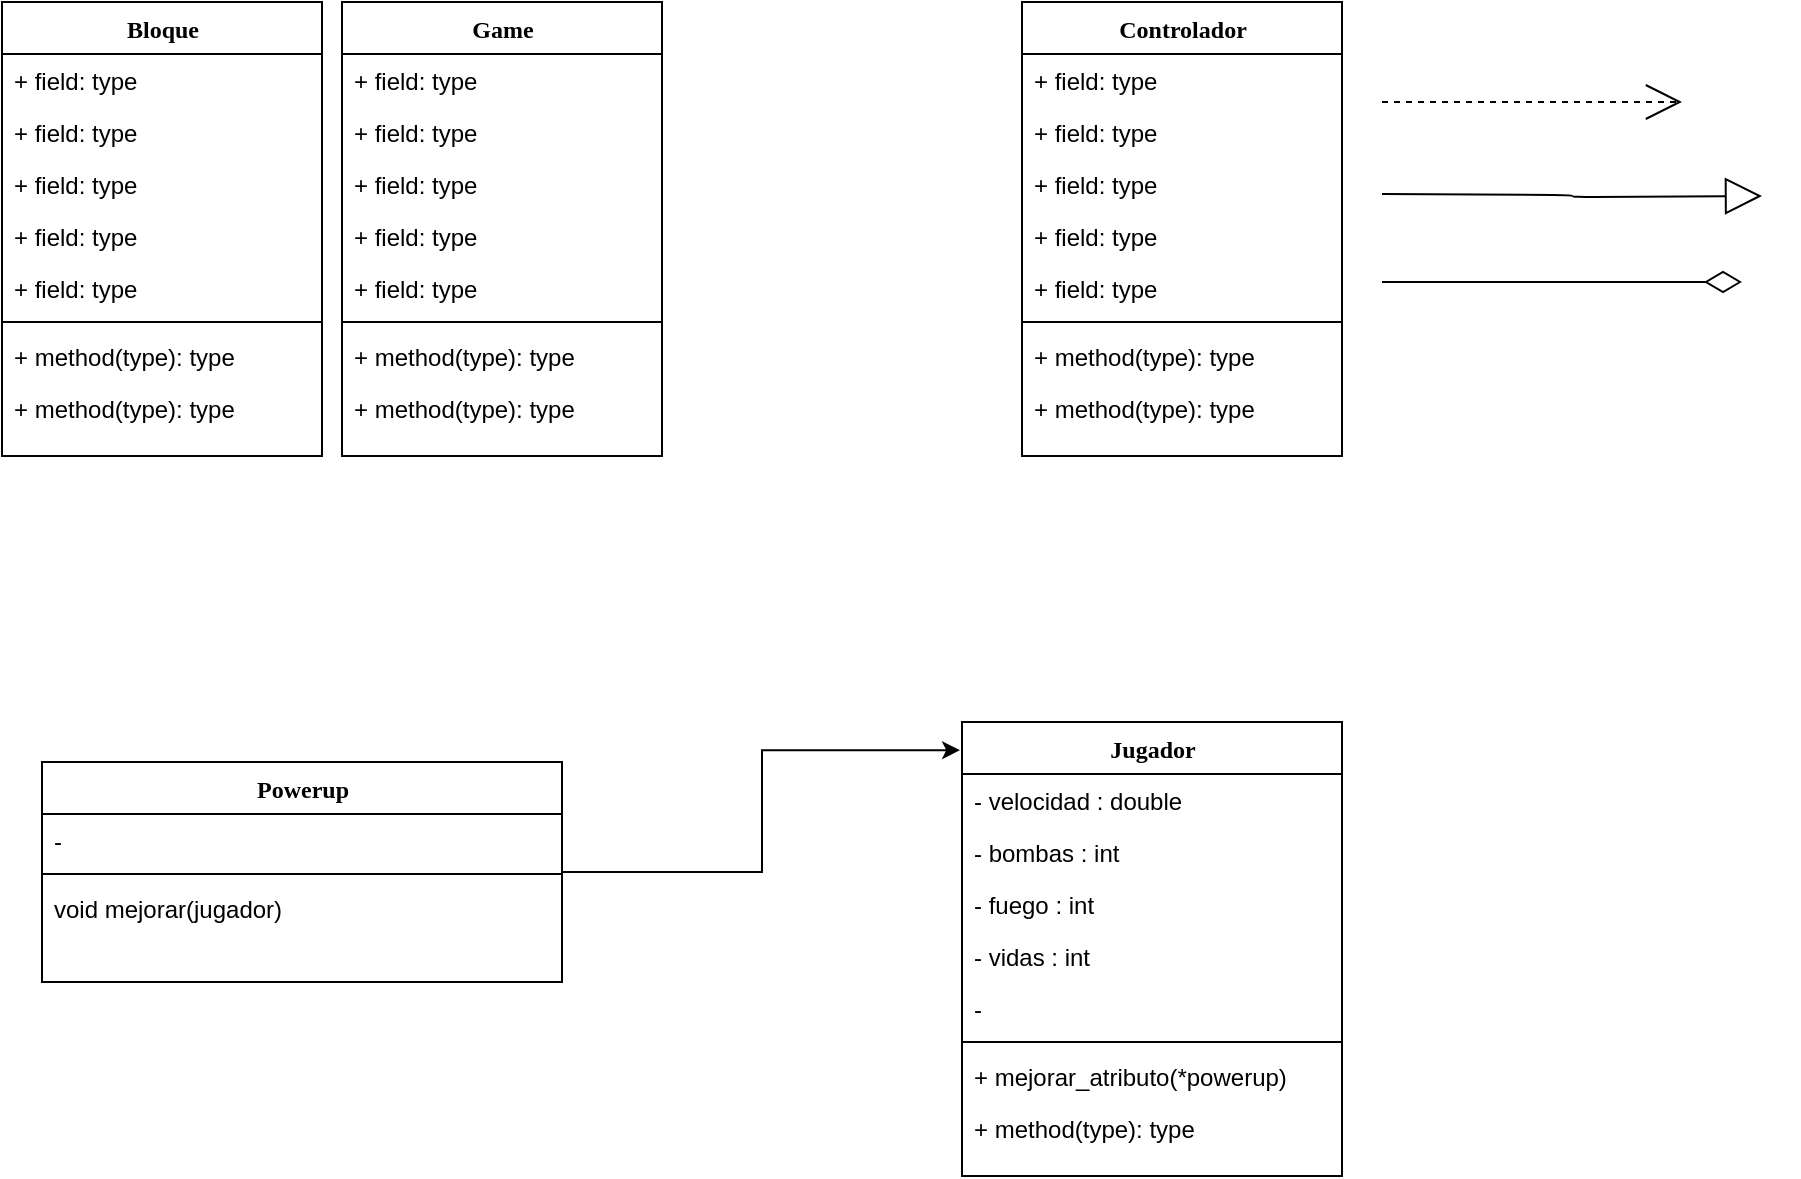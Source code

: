 <mxfile version="24.5.2" type="github">
  <diagram name="Page-1" id="9f46799a-70d6-7492-0946-bef42562c5a5">
    <mxGraphModel dx="1119" dy="473" grid="1" gridSize="10" guides="1" tooltips="1" connect="1" arrows="1" fold="1" page="1" pageScale="1" pageWidth="1100" pageHeight="850" background="none" math="0" shadow="0">
      <root>
        <mxCell id="0" />
        <mxCell id="1" parent="0" />
        <mxCell id="78961159f06e98e8-17" value="Bloque" style="swimlane;html=1;fontStyle=1;align=center;verticalAlign=top;childLayout=stackLayout;horizontal=1;startSize=26;horizontalStack=0;resizeParent=1;resizeLast=0;collapsible=1;marginBottom=0;swimlaneFillColor=#ffffff;rounded=0;shadow=0;comic=0;labelBackgroundColor=none;strokeWidth=1;fillColor=none;fontFamily=Verdana;fontSize=12" parent="1" vertex="1">
          <mxGeometry x="130" y="100" width="160" height="227" as="geometry" />
        </mxCell>
        <mxCell id="78961159f06e98e8-21" value="+ field: type" style="text;html=1;strokeColor=none;fillColor=none;align=left;verticalAlign=top;spacingLeft=4;spacingRight=4;whiteSpace=wrap;overflow=hidden;rotatable=0;points=[[0,0.5],[1,0.5]];portConstraint=eastwest;" parent="78961159f06e98e8-17" vertex="1">
          <mxGeometry y="26" width="160" height="26" as="geometry" />
        </mxCell>
        <mxCell id="78961159f06e98e8-23" value="+ field: type" style="text;html=1;strokeColor=none;fillColor=none;align=left;verticalAlign=top;spacingLeft=4;spacingRight=4;whiteSpace=wrap;overflow=hidden;rotatable=0;points=[[0,0.5],[1,0.5]];portConstraint=eastwest;" parent="78961159f06e98e8-17" vertex="1">
          <mxGeometry y="52" width="160" height="26" as="geometry" />
        </mxCell>
        <mxCell id="78961159f06e98e8-25" value="+ field: type" style="text;html=1;strokeColor=none;fillColor=none;align=left;verticalAlign=top;spacingLeft=4;spacingRight=4;whiteSpace=wrap;overflow=hidden;rotatable=0;points=[[0,0.5],[1,0.5]];portConstraint=eastwest;" parent="78961159f06e98e8-17" vertex="1">
          <mxGeometry y="78" width="160" height="26" as="geometry" />
        </mxCell>
        <mxCell id="78961159f06e98e8-26" value="+ field: type" style="text;html=1;strokeColor=none;fillColor=none;align=left;verticalAlign=top;spacingLeft=4;spacingRight=4;whiteSpace=wrap;overflow=hidden;rotatable=0;points=[[0,0.5],[1,0.5]];portConstraint=eastwest;" parent="78961159f06e98e8-17" vertex="1">
          <mxGeometry y="104" width="160" height="26" as="geometry" />
        </mxCell>
        <mxCell id="78961159f06e98e8-24" value="+ field: type" style="text;html=1;strokeColor=none;fillColor=none;align=left;verticalAlign=top;spacingLeft=4;spacingRight=4;whiteSpace=wrap;overflow=hidden;rotatable=0;points=[[0,0.5],[1,0.5]];portConstraint=eastwest;" parent="78961159f06e98e8-17" vertex="1">
          <mxGeometry y="130" width="160" height="26" as="geometry" />
        </mxCell>
        <mxCell id="78961159f06e98e8-19" value="" style="line;html=1;strokeWidth=1;fillColor=none;align=left;verticalAlign=middle;spacingTop=-1;spacingLeft=3;spacingRight=3;rotatable=0;labelPosition=right;points=[];portConstraint=eastwest;" parent="78961159f06e98e8-17" vertex="1">
          <mxGeometry y="156" width="160" height="8" as="geometry" />
        </mxCell>
        <mxCell id="78961159f06e98e8-20" value="+ method(type): type" style="text;html=1;strokeColor=none;fillColor=none;align=left;verticalAlign=top;spacingLeft=4;spacingRight=4;whiteSpace=wrap;overflow=hidden;rotatable=0;points=[[0,0.5],[1,0.5]];portConstraint=eastwest;" parent="78961159f06e98e8-17" vertex="1">
          <mxGeometry y="164" width="160" height="26" as="geometry" />
        </mxCell>
        <mxCell id="78961159f06e98e8-27" value="+ method(type): type" style="text;html=1;strokeColor=none;fillColor=none;align=left;verticalAlign=top;spacingLeft=4;spacingRight=4;whiteSpace=wrap;overflow=hidden;rotatable=0;points=[[0,0.5],[1,0.5]];portConstraint=eastwest;" parent="78961159f06e98e8-17" vertex="1">
          <mxGeometry y="190" width="160" height="26" as="geometry" />
        </mxCell>
        <mxCell id="78961159f06e98e8-122" style="edgeStyle=elbowEdgeStyle;html=1;labelBackgroundColor=none;startFill=0;startSize=8;endArrow=open;endFill=0;endSize=16;fontFamily=Verdana;fontSize=12;elbow=vertical;dashed=1;" parent="1" edge="1">
          <mxGeometry relative="1" as="geometry">
            <mxPoint x="820" y="150" as="sourcePoint" />
            <mxPoint x="970" y="150" as="targetPoint" />
          </mxGeometry>
        </mxCell>
        <mxCell id="78961159f06e98e8-127" style="edgeStyle=orthogonalEdgeStyle;html=1;labelBackgroundColor=none;startFill=0;startSize=8;endArrow=block;endFill=0;endSize=16;fontFamily=Verdana;fontSize=12;" parent="1" edge="1">
          <mxGeometry relative="1" as="geometry">
            <mxPoint x="820" y="196" as="sourcePoint" />
            <mxPoint x="1010" y="197" as="targetPoint" />
          </mxGeometry>
        </mxCell>
        <mxCell id="78961159f06e98e8-121" style="edgeStyle=elbowEdgeStyle;html=1;labelBackgroundColor=none;startFill=0;startSize=8;endArrow=diamondThin;endFill=0;endSize=16;fontFamily=Verdana;fontSize=12;elbow=vertical;" parent="1" edge="1">
          <mxGeometry relative="1" as="geometry">
            <mxPoint x="820" y="240" as="sourcePoint" />
            <mxPoint x="1000" y="240" as="targetPoint" />
          </mxGeometry>
        </mxCell>
        <mxCell id="TiaarAnpsX1QxhETifnk-1" value="Game" style="swimlane;html=1;fontStyle=1;align=center;verticalAlign=top;childLayout=stackLayout;horizontal=1;startSize=26;horizontalStack=0;resizeParent=1;resizeLast=0;collapsible=1;marginBottom=0;swimlaneFillColor=#ffffff;rounded=0;shadow=0;comic=0;labelBackgroundColor=none;strokeWidth=1;fillColor=none;fontFamily=Verdana;fontSize=12" parent="1" vertex="1">
          <mxGeometry x="300" y="100" width="160" height="227" as="geometry" />
        </mxCell>
        <mxCell id="TiaarAnpsX1QxhETifnk-2" value="+ field: type" style="text;html=1;strokeColor=none;fillColor=none;align=left;verticalAlign=top;spacingLeft=4;spacingRight=4;whiteSpace=wrap;overflow=hidden;rotatable=0;points=[[0,0.5],[1,0.5]];portConstraint=eastwest;" parent="TiaarAnpsX1QxhETifnk-1" vertex="1">
          <mxGeometry y="26" width="160" height="26" as="geometry" />
        </mxCell>
        <mxCell id="TiaarAnpsX1QxhETifnk-3" value="+ field: type" style="text;html=1;strokeColor=none;fillColor=none;align=left;verticalAlign=top;spacingLeft=4;spacingRight=4;whiteSpace=wrap;overflow=hidden;rotatable=0;points=[[0,0.5],[1,0.5]];portConstraint=eastwest;" parent="TiaarAnpsX1QxhETifnk-1" vertex="1">
          <mxGeometry y="52" width="160" height="26" as="geometry" />
        </mxCell>
        <mxCell id="TiaarAnpsX1QxhETifnk-4" value="+ field: type" style="text;html=1;strokeColor=none;fillColor=none;align=left;verticalAlign=top;spacingLeft=4;spacingRight=4;whiteSpace=wrap;overflow=hidden;rotatable=0;points=[[0,0.5],[1,0.5]];portConstraint=eastwest;" parent="TiaarAnpsX1QxhETifnk-1" vertex="1">
          <mxGeometry y="78" width="160" height="26" as="geometry" />
        </mxCell>
        <mxCell id="TiaarAnpsX1QxhETifnk-5" value="+ field: type" style="text;html=1;strokeColor=none;fillColor=none;align=left;verticalAlign=top;spacingLeft=4;spacingRight=4;whiteSpace=wrap;overflow=hidden;rotatable=0;points=[[0,0.5],[1,0.5]];portConstraint=eastwest;" parent="TiaarAnpsX1QxhETifnk-1" vertex="1">
          <mxGeometry y="104" width="160" height="26" as="geometry" />
        </mxCell>
        <mxCell id="TiaarAnpsX1QxhETifnk-6" value="+ field: type" style="text;html=1;strokeColor=none;fillColor=none;align=left;verticalAlign=top;spacingLeft=4;spacingRight=4;whiteSpace=wrap;overflow=hidden;rotatable=0;points=[[0,0.5],[1,0.5]];portConstraint=eastwest;" parent="TiaarAnpsX1QxhETifnk-1" vertex="1">
          <mxGeometry y="130" width="160" height="26" as="geometry" />
        </mxCell>
        <mxCell id="TiaarAnpsX1QxhETifnk-7" value="" style="line;html=1;strokeWidth=1;fillColor=none;align=left;verticalAlign=middle;spacingTop=-1;spacingLeft=3;spacingRight=3;rotatable=0;labelPosition=right;points=[];portConstraint=eastwest;" parent="TiaarAnpsX1QxhETifnk-1" vertex="1">
          <mxGeometry y="156" width="160" height="8" as="geometry" />
        </mxCell>
        <mxCell id="TiaarAnpsX1QxhETifnk-8" value="+ method(type): type" style="text;html=1;strokeColor=none;fillColor=none;align=left;verticalAlign=top;spacingLeft=4;spacingRight=4;whiteSpace=wrap;overflow=hidden;rotatable=0;points=[[0,0.5],[1,0.5]];portConstraint=eastwest;" parent="TiaarAnpsX1QxhETifnk-1" vertex="1">
          <mxGeometry y="164" width="160" height="26" as="geometry" />
        </mxCell>
        <mxCell id="TiaarAnpsX1QxhETifnk-9" value="+ method(type): type" style="text;html=1;strokeColor=none;fillColor=none;align=left;verticalAlign=top;spacingLeft=4;spacingRight=4;whiteSpace=wrap;overflow=hidden;rotatable=0;points=[[0,0.5],[1,0.5]];portConstraint=eastwest;" parent="TiaarAnpsX1QxhETifnk-1" vertex="1">
          <mxGeometry y="190" width="160" height="26" as="geometry" />
        </mxCell>
        <mxCell id="TiaarAnpsX1QxhETifnk-10" value="Controlador" style="swimlane;html=1;fontStyle=1;align=center;verticalAlign=top;childLayout=stackLayout;horizontal=1;startSize=26;horizontalStack=0;resizeParent=1;resizeLast=0;collapsible=1;marginBottom=0;swimlaneFillColor=#ffffff;rounded=0;shadow=0;comic=0;labelBackgroundColor=none;strokeWidth=1;fillColor=none;fontFamily=Verdana;fontSize=12" parent="1" vertex="1">
          <mxGeometry x="640" y="100" width="160" height="227" as="geometry" />
        </mxCell>
        <mxCell id="TiaarAnpsX1QxhETifnk-11" value="+ field: type" style="text;html=1;strokeColor=none;fillColor=none;align=left;verticalAlign=top;spacingLeft=4;spacingRight=4;whiteSpace=wrap;overflow=hidden;rotatable=0;points=[[0,0.5],[1,0.5]];portConstraint=eastwest;" parent="TiaarAnpsX1QxhETifnk-10" vertex="1">
          <mxGeometry y="26" width="160" height="26" as="geometry" />
        </mxCell>
        <mxCell id="TiaarAnpsX1QxhETifnk-12" value="+ field: type" style="text;html=1;strokeColor=none;fillColor=none;align=left;verticalAlign=top;spacingLeft=4;spacingRight=4;whiteSpace=wrap;overflow=hidden;rotatable=0;points=[[0,0.5],[1,0.5]];portConstraint=eastwest;" parent="TiaarAnpsX1QxhETifnk-10" vertex="1">
          <mxGeometry y="52" width="160" height="26" as="geometry" />
        </mxCell>
        <mxCell id="TiaarAnpsX1QxhETifnk-13" value="+ field: type" style="text;html=1;strokeColor=none;fillColor=none;align=left;verticalAlign=top;spacingLeft=4;spacingRight=4;whiteSpace=wrap;overflow=hidden;rotatable=0;points=[[0,0.5],[1,0.5]];portConstraint=eastwest;" parent="TiaarAnpsX1QxhETifnk-10" vertex="1">
          <mxGeometry y="78" width="160" height="26" as="geometry" />
        </mxCell>
        <mxCell id="TiaarAnpsX1QxhETifnk-14" value="+ field: type" style="text;html=1;strokeColor=none;fillColor=none;align=left;verticalAlign=top;spacingLeft=4;spacingRight=4;whiteSpace=wrap;overflow=hidden;rotatable=0;points=[[0,0.5],[1,0.5]];portConstraint=eastwest;" parent="TiaarAnpsX1QxhETifnk-10" vertex="1">
          <mxGeometry y="104" width="160" height="26" as="geometry" />
        </mxCell>
        <mxCell id="TiaarAnpsX1QxhETifnk-15" value="+ field: type" style="text;html=1;strokeColor=none;fillColor=none;align=left;verticalAlign=top;spacingLeft=4;spacingRight=4;whiteSpace=wrap;overflow=hidden;rotatable=0;points=[[0,0.5],[1,0.5]];portConstraint=eastwest;" parent="TiaarAnpsX1QxhETifnk-10" vertex="1">
          <mxGeometry y="130" width="160" height="26" as="geometry" />
        </mxCell>
        <mxCell id="TiaarAnpsX1QxhETifnk-16" value="" style="line;html=1;strokeWidth=1;fillColor=none;align=left;verticalAlign=middle;spacingTop=-1;spacingLeft=3;spacingRight=3;rotatable=0;labelPosition=right;points=[];portConstraint=eastwest;" parent="TiaarAnpsX1QxhETifnk-10" vertex="1">
          <mxGeometry y="156" width="160" height="8" as="geometry" />
        </mxCell>
        <mxCell id="TiaarAnpsX1QxhETifnk-17" value="+ method(type): type" style="text;html=1;strokeColor=none;fillColor=none;align=left;verticalAlign=top;spacingLeft=4;spacingRight=4;whiteSpace=wrap;overflow=hidden;rotatable=0;points=[[0,0.5],[1,0.5]];portConstraint=eastwest;" parent="TiaarAnpsX1QxhETifnk-10" vertex="1">
          <mxGeometry y="164" width="160" height="26" as="geometry" />
        </mxCell>
        <mxCell id="TiaarAnpsX1QxhETifnk-18" value="+ method(type): type" style="text;html=1;strokeColor=none;fillColor=none;align=left;verticalAlign=top;spacingLeft=4;spacingRight=4;whiteSpace=wrap;overflow=hidden;rotatable=0;points=[[0,0.5],[1,0.5]];portConstraint=eastwest;" parent="TiaarAnpsX1QxhETifnk-10" vertex="1">
          <mxGeometry y="190" width="160" height="26" as="geometry" />
        </mxCell>
        <mxCell id="TiaarAnpsX1QxhETifnk-19" value="Jugador" style="swimlane;html=1;fontStyle=1;align=center;verticalAlign=top;childLayout=stackLayout;horizontal=1;startSize=26;horizontalStack=0;resizeParent=1;resizeLast=0;collapsible=1;marginBottom=0;swimlaneFillColor=#ffffff;rounded=0;shadow=0;comic=0;labelBackgroundColor=none;strokeWidth=1;fillColor=none;fontFamily=Verdana;fontSize=12" parent="1" vertex="1">
          <mxGeometry x="610" y="460" width="190" height="227" as="geometry" />
        </mxCell>
        <mxCell id="TiaarAnpsX1QxhETifnk-20" value="- velocidad : double" style="text;html=1;strokeColor=none;fillColor=none;align=left;verticalAlign=top;spacingLeft=4;spacingRight=4;whiteSpace=wrap;overflow=hidden;rotatable=0;points=[[0,0.5],[1,0.5]];portConstraint=eastwest;" parent="TiaarAnpsX1QxhETifnk-19" vertex="1">
          <mxGeometry y="26" width="190" height="26" as="geometry" />
        </mxCell>
        <mxCell id="TiaarAnpsX1QxhETifnk-21" value="- bombas : int" style="text;html=1;strokeColor=none;fillColor=none;align=left;verticalAlign=top;spacingLeft=4;spacingRight=4;whiteSpace=wrap;overflow=hidden;rotatable=0;points=[[0,0.5],[1,0.5]];portConstraint=eastwest;" parent="TiaarAnpsX1QxhETifnk-19" vertex="1">
          <mxGeometry y="52" width="190" height="26" as="geometry" />
        </mxCell>
        <mxCell id="TiaarAnpsX1QxhETifnk-22" value="- fuego : int" style="text;html=1;strokeColor=none;fillColor=none;align=left;verticalAlign=top;spacingLeft=4;spacingRight=4;whiteSpace=wrap;overflow=hidden;rotatable=0;points=[[0,0.5],[1,0.5]];portConstraint=eastwest;" parent="TiaarAnpsX1QxhETifnk-19" vertex="1">
          <mxGeometry y="78" width="190" height="26" as="geometry" />
        </mxCell>
        <mxCell id="TiaarAnpsX1QxhETifnk-23" value="- vidas : int" style="text;html=1;strokeColor=none;fillColor=none;align=left;verticalAlign=top;spacingLeft=4;spacingRight=4;whiteSpace=wrap;overflow=hidden;rotatable=0;points=[[0,0.5],[1,0.5]];portConstraint=eastwest;" parent="TiaarAnpsX1QxhETifnk-19" vertex="1">
          <mxGeometry y="104" width="190" height="26" as="geometry" />
        </mxCell>
        <mxCell id="TiaarAnpsX1QxhETifnk-24" value="-&amp;nbsp;" style="text;html=1;strokeColor=none;fillColor=none;align=left;verticalAlign=top;spacingLeft=4;spacingRight=4;whiteSpace=wrap;overflow=hidden;rotatable=0;points=[[0,0.5],[1,0.5]];portConstraint=eastwest;" parent="TiaarAnpsX1QxhETifnk-19" vertex="1">
          <mxGeometry y="130" width="190" height="26" as="geometry" />
        </mxCell>
        <mxCell id="TiaarAnpsX1QxhETifnk-25" value="" style="line;html=1;strokeWidth=1;fillColor=none;align=left;verticalAlign=middle;spacingTop=-1;spacingLeft=3;spacingRight=3;rotatable=0;labelPosition=right;points=[];portConstraint=eastwest;" parent="TiaarAnpsX1QxhETifnk-19" vertex="1">
          <mxGeometry y="156" width="190" height="8" as="geometry" />
        </mxCell>
        <mxCell id="TiaarAnpsX1QxhETifnk-26" value="+ mejorar_atributo(*powerup)" style="text;html=1;strokeColor=none;fillColor=none;align=left;verticalAlign=top;spacingLeft=4;spacingRight=4;whiteSpace=wrap;overflow=hidden;rotatable=0;points=[[0,0.5],[1,0.5]];portConstraint=eastwest;" parent="TiaarAnpsX1QxhETifnk-19" vertex="1">
          <mxGeometry y="164" width="190" height="26" as="geometry" />
        </mxCell>
        <mxCell id="TiaarAnpsX1QxhETifnk-27" value="+ method(type): type" style="text;html=1;strokeColor=none;fillColor=none;align=left;verticalAlign=top;spacingLeft=4;spacingRight=4;whiteSpace=wrap;overflow=hidden;rotatable=0;points=[[0,0.5],[1,0.5]];portConstraint=eastwest;" parent="TiaarAnpsX1QxhETifnk-19" vertex="1">
          <mxGeometry y="190" width="190" height="26" as="geometry" />
        </mxCell>
        <mxCell id="Gc5wYlzCaV4DiYrXsb7y-1" value="Powerup" style="swimlane;html=1;fontStyle=1;align=center;verticalAlign=top;childLayout=stackLayout;horizontal=1;startSize=26;horizontalStack=0;resizeParent=1;resizeLast=0;collapsible=1;marginBottom=0;swimlaneFillColor=#ffffff;rounded=0;shadow=0;comic=0;labelBackgroundColor=none;strokeWidth=1;fillColor=none;fontFamily=Verdana;fontSize=12" vertex="1" parent="1">
          <mxGeometry x="150" y="480" width="260" height="110" as="geometry" />
        </mxCell>
        <mxCell id="Gc5wYlzCaV4DiYrXsb7y-2" value="-&amp;nbsp;" style="text;html=1;strokeColor=none;fillColor=none;align=left;verticalAlign=top;spacingLeft=4;spacingRight=4;whiteSpace=wrap;overflow=hidden;rotatable=0;points=[[0,0.5],[1,0.5]];portConstraint=eastwest;" vertex="1" parent="Gc5wYlzCaV4DiYrXsb7y-1">
          <mxGeometry y="26" width="260" height="26" as="geometry" />
        </mxCell>
        <mxCell id="Gc5wYlzCaV4DiYrXsb7y-7" value="" style="line;html=1;strokeWidth=1;fillColor=none;align=left;verticalAlign=middle;spacingTop=-1;spacingLeft=3;spacingRight=3;rotatable=0;labelPosition=right;points=[];portConstraint=eastwest;" vertex="1" parent="Gc5wYlzCaV4DiYrXsb7y-1">
          <mxGeometry y="52" width="260" height="8" as="geometry" />
        </mxCell>
        <mxCell id="Gc5wYlzCaV4DiYrXsb7y-9" value="void mejorar(jugador)" style="text;html=1;strokeColor=none;fillColor=none;align=left;verticalAlign=top;spacingLeft=4;spacingRight=4;whiteSpace=wrap;overflow=hidden;rotatable=0;points=[[0,0.5],[1,0.5]];portConstraint=eastwest;" vertex="1" parent="Gc5wYlzCaV4DiYrXsb7y-1">
          <mxGeometry y="60" width="260" height="26" as="geometry" />
        </mxCell>
        <mxCell id="Gc5wYlzCaV4DiYrXsb7y-10" style="edgeStyle=orthogonalEdgeStyle;rounded=0;orthogonalLoop=1;jettySize=auto;html=1;entryX=-0.005;entryY=0.062;entryDx=0;entryDy=0;entryPerimeter=0;" edge="1" parent="1" source="Gc5wYlzCaV4DiYrXsb7y-1" target="TiaarAnpsX1QxhETifnk-19">
          <mxGeometry relative="1" as="geometry" />
        </mxCell>
      </root>
    </mxGraphModel>
  </diagram>
</mxfile>

